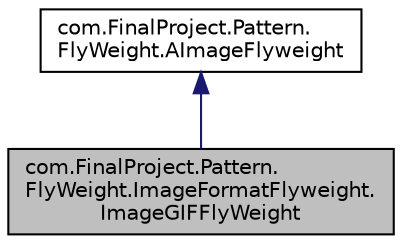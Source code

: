 digraph "com.FinalProject.Pattern.FlyWeight.ImageFormatFlyweight.ImageGIFFlyWeight"
{
 // LATEX_PDF_SIZE
  edge [fontname="Helvetica",fontsize="10",labelfontname="Helvetica",labelfontsize="10"];
  node [fontname="Helvetica",fontsize="10",shape=record];
  Node1 [label="com.FinalProject.Pattern.\lFlyWeight.ImageFormatFlyweight.\lImageGIFFlyWeight",height=0.2,width=0.4,color="black", fillcolor="grey75", style="filled", fontcolor="black",tooltip=" "];
  Node2 -> Node1 [dir="back",color="midnightblue",fontsize="10",style="solid"];
  Node2 [label="com.FinalProject.Pattern.\lFlyWeight.AImageFlyweight",height=0.2,width=0.4,color="black", fillcolor="white", style="filled",URL="$classcom_1_1FinalProject_1_1Pattern_1_1FlyWeight_1_1AImageFlyweight.html",tooltip=" "];
}

